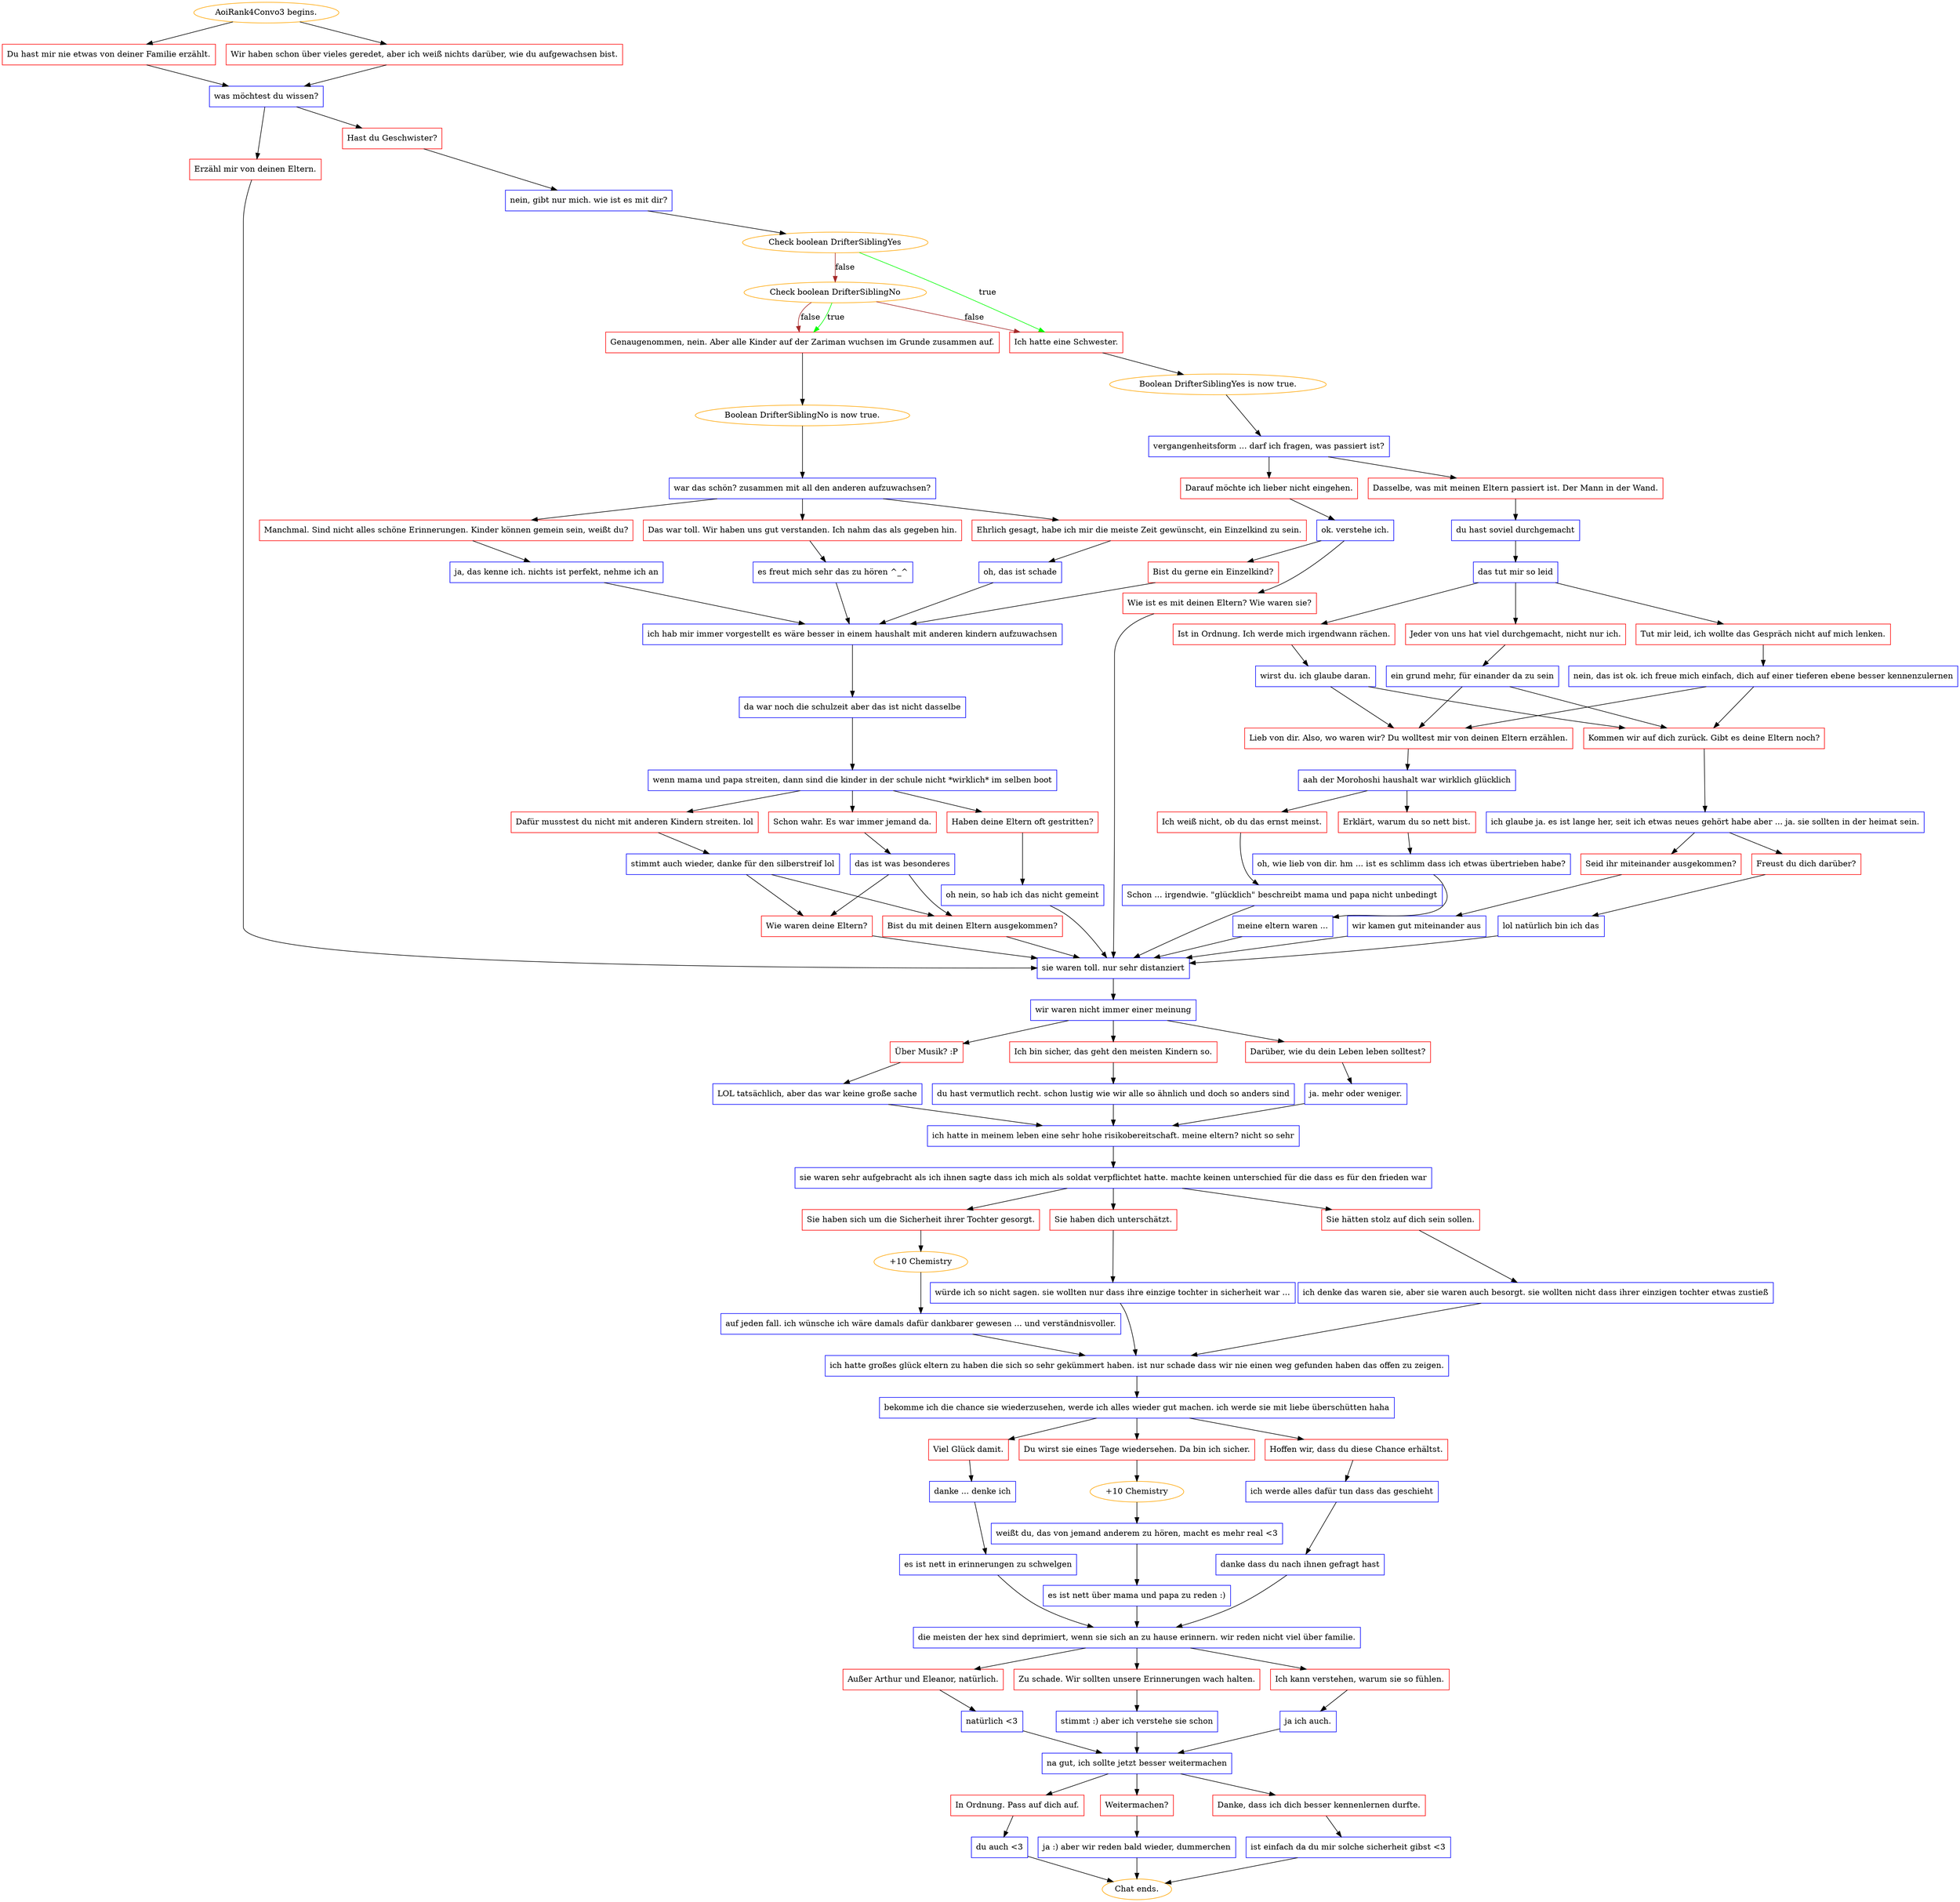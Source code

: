 digraph {
	"AoiRank4Convo3 begins." [color=orange];
		"AoiRank4Convo3 begins." -> j3653663226;
		"AoiRank4Convo3 begins." -> j1983918008;
	j3653663226 [label="Du hast mir nie etwas von deiner Familie erzählt.",shape=box,color=red];
		j3653663226 -> j2528580539;
	j1983918008 [label="Wir haben schon über vieles geredet, aber ich weiß nichts darüber, wie du aufgewachsen bist.",shape=box,color=red];
		j1983918008 -> j2528580539;
	j2528580539 [label="was möchtest du wissen?",shape=box,color=blue];
		j2528580539 -> j2659922781;
		j2528580539 -> j992135164;
	j2659922781 [label="Erzähl mir von deinen Eltern.",shape=box,color=red];
		j2659922781 -> j1445065281;
	j992135164 [label="Hast du Geschwister?",shape=box,color=red];
		j992135164 -> j2980794514;
	j1445065281 [label="sie waren toll. nur sehr distanziert",shape=box,color=blue];
		j1445065281 -> j61622601;
	j2980794514 [label="nein, gibt nur mich. wie ist es mit dir?",shape=box,color=blue];
		j2980794514 -> j1687579898;
	j61622601 [label="wir waren nicht immer einer meinung",shape=box,color=blue];
		j61622601 -> j224301200;
		j61622601 -> j1735296038;
		j61622601 -> j3764807388;
	j1687579898 [label="Check boolean DrifterSiblingYes",color=orange];
		j1687579898 -> j3099101075 [label=true,color=green];
		j1687579898 -> j2219238961 [label=false,color=brown];
	j224301200 [label="Über Musik? :P",shape=box,color=red];
		j224301200 -> j3797831001;
	j1735296038 [label="Ich bin sicher, das geht den meisten Kindern so.",shape=box,color=red];
		j1735296038 -> j1064597948;
	j3764807388 [label="Darüber, wie du dein Leben leben solltest?",shape=box,color=red];
		j3764807388 -> j2945705439;
	j3099101075 [label="Ich hatte eine Schwester.",shape=box,color=red];
		j3099101075 -> j4189491651;
	j2219238961 [label="Check boolean DrifterSiblingNo",color=orange];
		j2219238961 -> j191626820 [label=true,color=green];
		j2219238961 -> j3099101075 [label=false,color=brown];
		j2219238961 -> j191626820 [label=false,color=brown];
	j3797831001 [label="LOL tatsächlich, aber das war keine große sache",shape=box,color=blue];
		j3797831001 -> j665052154;
	j1064597948 [label="du hast vermutlich recht. schon lustig wie wir alle so ähnlich und doch so anders sind",shape=box,color=blue];
		j1064597948 -> j665052154;
	j2945705439 [label="ja. mehr oder weniger.",shape=box,color=blue];
		j2945705439 -> j665052154;
	j4189491651 [label="Boolean DrifterSiblingYes is now true.",color=orange];
		j4189491651 -> j1358142981;
	j191626820 [label="Genaugenommen, nein. Aber alle Kinder auf der Zariman wuchsen im Grunde zusammen auf.",shape=box,color=red];
		j191626820 -> j65129167;
	j665052154 [label="ich hatte in meinem leben eine sehr hohe risikobereitschaft. meine eltern? nicht so sehr",shape=box,color=blue];
		j665052154 -> j343403809;
	j1358142981 [label="vergangenheitsform ... darf ich fragen, was passiert ist?",shape=box,color=blue];
		j1358142981 -> j1572750311;
		j1358142981 -> j180060623;
	j65129167 [label="Boolean DrifterSiblingNo is now true.",color=orange];
		j65129167 -> j1033854037;
	j343403809 [label="sie waren sehr aufgebracht als ich ihnen sagte dass ich mich als soldat verpflichtet hatte. machte keinen unterschied für die dass es für den frieden war",shape=box,color=blue];
		j343403809 -> j2647199169;
		j343403809 -> j1947768112;
		j343403809 -> j4063523469;
	j1572750311 [label="Dasselbe, was mit meinen Eltern passiert ist. Der Mann in der Wand.",shape=box,color=red];
		j1572750311 -> j3857032127;
	j180060623 [label="Darauf möchte ich lieber nicht eingehen.",shape=box,color=red];
		j180060623 -> j3763099719;
	j1033854037 [label="war das schön? zusammen mit all den anderen aufzuwachsen?",shape=box,color=blue];
		j1033854037 -> j4221167395;
		j1033854037 -> j2424322613;
		j1033854037 -> j1043445397;
	j2647199169 [label="Sie haben sich um die Sicherheit ihrer Tochter gesorgt.",shape=box,color=red];
		j2647199169 -> j1865135527;
	j1947768112 [label="Sie haben dich unterschätzt.",shape=box,color=red];
		j1947768112 -> j28329872;
	j4063523469 [label="Sie hätten stolz auf dich sein sollen.",shape=box,color=red];
		j4063523469 -> j4142504953;
	j3857032127 [label="du hast soviel durchgemacht",shape=box,color=blue];
		j3857032127 -> j1460093583;
	j3763099719 [label="ok. verstehe ich.",shape=box,color=blue];
		j3763099719 -> j1418893312;
		j3763099719 -> j137907837;
	j4221167395 [label="Manchmal. Sind nicht alles schöne Erinnerungen. Kinder können gemein sein, weißt du?",shape=box,color=red];
		j4221167395 -> j3836151852;
	j2424322613 [label="Das war toll. Wir haben uns gut verstanden. Ich nahm das als gegeben hin.",shape=box,color=red];
		j2424322613 -> j852617186;
	j1043445397 [label="Ehrlich gesagt, habe ich mir die meiste Zeit gewünscht, ein Einzelkind zu sein.",shape=box,color=red];
		j1043445397 -> j1506115536;
	j1865135527 [label="+10 Chemistry",color=orange];
		j1865135527 -> j3927536983;
	j28329872 [label="würde ich so nicht sagen. sie wollten nur dass ihre einzige tochter in sicherheit war ...",shape=box,color=blue];
		j28329872 -> j4254265666;
	j4142504953 [label="ich denke das waren sie, aber sie waren auch besorgt. sie wollten nicht dass ihrer einzigen tochter etwas zustieß",shape=box,color=blue];
		j4142504953 -> j4254265666;
	j1460093583 [label="das tut mir so leid",shape=box,color=blue];
		j1460093583 -> j465572310;
		j1460093583 -> j2277333440;
		j1460093583 -> j3286217428;
	j1418893312 [label="Bist du gerne ein Einzelkind?",shape=box,color=red];
		j1418893312 -> j850724746;
	j137907837 [label="Wie ist es mit deinen Eltern? Wie waren sie?",shape=box,color=red];
		j137907837 -> j1445065281;
	j3836151852 [label="ja, das kenne ich. nichts ist perfekt, nehme ich an",shape=box,color=blue];
		j3836151852 -> j850724746;
	j852617186 [label="es freut mich sehr das zu hören ^_^",shape=box,color=blue];
		j852617186 -> j850724746;
	j1506115536 [label="oh, das ist schade",shape=box,color=blue];
		j1506115536 -> j850724746;
	j3927536983 [label="auf jeden fall. ich wünsche ich wäre damals dafür dankbarer gewesen ... und verständnisvoller.",shape=box,color=blue];
		j3927536983 -> j4254265666;
	j4254265666 [label="ich hatte großes glück eltern zu haben die sich so sehr gekümmert haben. ist nur schade dass wir nie einen weg gefunden haben das offen zu zeigen.",shape=box,color=blue];
		j4254265666 -> j2260420164;
	j465572310 [label="Tut mir leid, ich wollte das Gespräch nicht auf mich lenken.",shape=box,color=red];
		j465572310 -> j677698267;
	j2277333440 [label="Ist in Ordnung. Ich werde mich irgendwann rächen.",shape=box,color=red];
		j2277333440 -> j1329240061;
	j3286217428 [label="Jeder von uns hat viel durchgemacht, nicht nur ich.",shape=box,color=red];
		j3286217428 -> j467997074;
	j850724746 [label="ich hab mir immer vorgestellt es wäre besser in einem haushalt mit anderen kindern aufzuwachsen",shape=box,color=blue];
		j850724746 -> j1110233509;
	j2260420164 [label="bekomme ich die chance sie wiederzusehen, werde ich alles wieder gut machen. ich werde sie mit liebe überschütten haha",shape=box,color=blue];
		j2260420164 -> j2776404220;
		j2260420164 -> j2339728337;
		j2260420164 -> j1343465897;
	j677698267 [label="nein, das ist ok. ich freue mich einfach, dich auf einer tieferen ebene besser kennenzulernen",shape=box,color=blue];
		j677698267 -> j2705281432;
		j677698267 -> j1139900480;
	j1329240061 [label="wirst du. ich glaube daran.",shape=box,color=blue];
		j1329240061 -> j2705281432;
		j1329240061 -> j1139900480;
	j467997074 [label="ein grund mehr, für einander da zu sein",shape=box,color=blue];
		j467997074 -> j2705281432;
		j467997074 -> j1139900480;
	j1110233509 [label="da war noch die schulzeit aber das ist nicht dasselbe",shape=box,color=blue];
		j1110233509 -> j1217925127;
	j2776404220 [label="Viel Glück damit.",shape=box,color=red];
		j2776404220 -> j477090100;
	j2339728337 [label="Du wirst sie eines Tage wiedersehen. Da bin ich sicher.",shape=box,color=red];
		j2339728337 -> j4214806916;
	j1343465897 [label="Hoffen wir, dass du diese Chance erhältst.",shape=box,color=red];
		j1343465897 -> j3536646669;
	j2705281432 [label="Kommen wir auf dich zurück. Gibt es deine Eltern noch?",shape=box,color=red];
		j2705281432 -> j3798467006;
	j1139900480 [label="Lieb von dir. Also, wo waren wir? Du wolltest mir von deinen Eltern erzählen.",shape=box,color=red];
		j1139900480 -> j1108919496;
	j1217925127 [label="wenn mama und papa streiten, dann sind die kinder in der schule nicht *wirklich* im selben boot",shape=box,color=blue];
		j1217925127 -> j1676420981;
		j1217925127 -> j3557007691;
		j1217925127 -> j2598177804;
	j477090100 [label="danke ... denke ich",shape=box,color=blue];
		j477090100 -> j538535748;
	j4214806916 [label="+10 Chemistry",color=orange];
		j4214806916 -> j1967780470;
	j3536646669 [label="ich werde alles dafür tun dass das geschieht",shape=box,color=blue];
		j3536646669 -> j514714427;
	j3798467006 [label="ich glaube ja. es ist lange her, seit ich etwas neues gehört habe aber ... ja. sie sollten in der heimat sein.",shape=box,color=blue];
		j3798467006 -> j2264980216;
		j3798467006 -> j890751574;
	j1108919496 [label="aah der Morohoshi haushalt war wirklich glücklich",shape=box,color=blue];
		j1108919496 -> j2385727821;
		j1108919496 -> j4207128607;
	j1676420981 [label="Dafür musstest du nicht mit anderen Kindern streiten. lol",shape=box,color=red];
		j1676420981 -> j1338122143;
	j3557007691 [label="Haben deine Eltern oft gestritten?",shape=box,color=red];
		j3557007691 -> j38882360;
	j2598177804 [label="Schon wahr. Es war immer jemand da.",shape=box,color=red];
		j2598177804 -> j842708133;
	j538535748 [label="es ist nett in erinnerungen zu schwelgen",shape=box,color=blue];
		j538535748 -> j932591380;
	j1967780470 [label="weißt du, das von jemand anderem zu hören, macht es mehr real <3",shape=box,color=blue];
		j1967780470 -> j4035088278;
	j514714427 [label="danke dass du nach ihnen gefragt hast",shape=box,color=blue];
		j514714427 -> j932591380;
	j2264980216 [label="Freust du dich darüber?",shape=box,color=red];
		j2264980216 -> j1008417875;
	j890751574 [label="Seid ihr miteinander ausgekommen?",shape=box,color=red];
		j890751574 -> j2912843154;
	j2385727821 [label="Ich weiß nicht, ob du das ernst meinst.",shape=box,color=red];
		j2385727821 -> j3462249221;
	j4207128607 [label="Erklärt, warum du so nett bist.",shape=box,color=red];
		j4207128607 -> j2872683759;
	j1338122143 [label="stimmt auch wieder, danke für den silberstreif lol",shape=box,color=blue];
		j1338122143 -> j2173955269;
		j1338122143 -> j3656109776;
	j38882360 [label="oh nein, so hab ich das nicht gemeint",shape=box,color=blue];
		j38882360 -> j1445065281;
	j842708133 [label="das ist was besonderes",shape=box,color=blue];
		j842708133 -> j3656109776;
		j842708133 -> j2173955269;
	j932591380 [label="die meisten der hex sind deprimiert, wenn sie sich an zu hause erinnern. wir reden nicht viel über familie.",shape=box,color=blue];
		j932591380 -> j2521991792;
		j932591380 -> j2135272108;
		j932591380 -> j2895681725;
	j4035088278 [label="es ist nett über mama und papa zu reden :)",shape=box,color=blue];
		j4035088278 -> j932591380;
	j1008417875 [label="lol natürlich bin ich das",shape=box,color=blue];
		j1008417875 -> j1445065281;
	j2912843154 [label="wir kamen gut miteinander aus",shape=box,color=blue];
		j2912843154 -> j1445065281;
	j3462249221 [label="Schon ... irgendwie. \"glücklich\" beschreibt mama und papa nicht unbedingt",shape=box,color=blue];
		j3462249221 -> j1445065281;
	j2872683759 [label="oh, wie lieb von dir. hm ... ist es schlimm dass ich etwas übertrieben habe?",shape=box,color=blue];
		j2872683759 -> j4180969491;
	j2173955269 [label="Bist du mit deinen Eltern ausgekommen?",shape=box,color=red];
		j2173955269 -> j1445065281;
	j3656109776 [label="Wie waren deine Eltern?",shape=box,color=red];
		j3656109776 -> j1445065281;
	j2521991792 [label="Außer Arthur und Eleanor, natürlich.",shape=box,color=red];
		j2521991792 -> j745763440;
	j2135272108 [label="Zu schade. Wir sollten unsere Erinnerungen wach halten.",shape=box,color=red];
		j2135272108 -> j3551075152;
	j2895681725 [label="Ich kann verstehen, warum sie so fühlen.",shape=box,color=red];
		j2895681725 -> j1368150139;
	j4180969491 [label="meine eltern waren ...",shape=box,color=blue];
		j4180969491 -> j1445065281;
	j745763440 [label="natürlich <3",shape=box,color=blue];
		j745763440 -> j3605792478;
	j3551075152 [label="stimmt :) aber ich verstehe sie schon",shape=box,color=blue];
		j3551075152 -> j3605792478;
	j1368150139 [label="ja ich auch.",shape=box,color=blue];
		j1368150139 -> j3605792478;
	j3605792478 [label="na gut, ich sollte jetzt besser weitermachen",shape=box,color=blue];
		j3605792478 -> j563959794;
		j3605792478 -> j1629444154;
		j3605792478 -> j1941070504;
	j563959794 [label="In Ordnung. Pass auf dich auf.",shape=box,color=red];
		j563959794 -> j3062746891;
	j1629444154 [label="Weitermachen?",shape=box,color=red];
		j1629444154 -> j1383983031;
	j1941070504 [label="Danke, dass ich dich besser kennenlernen durfte.",shape=box,color=red];
		j1941070504 -> j1752006152;
	j3062746891 [label="du auch <3",shape=box,color=blue];
		j3062746891 -> "Chat ends.";
	j1383983031 [label="ja :) aber wir reden bald wieder, dummerchen",shape=box,color=blue];
		j1383983031 -> "Chat ends.";
	j1752006152 [label="ist einfach da du mir solche sicherheit gibst <3",shape=box,color=blue];
		j1752006152 -> "Chat ends.";
	"Chat ends." [color=orange];
}